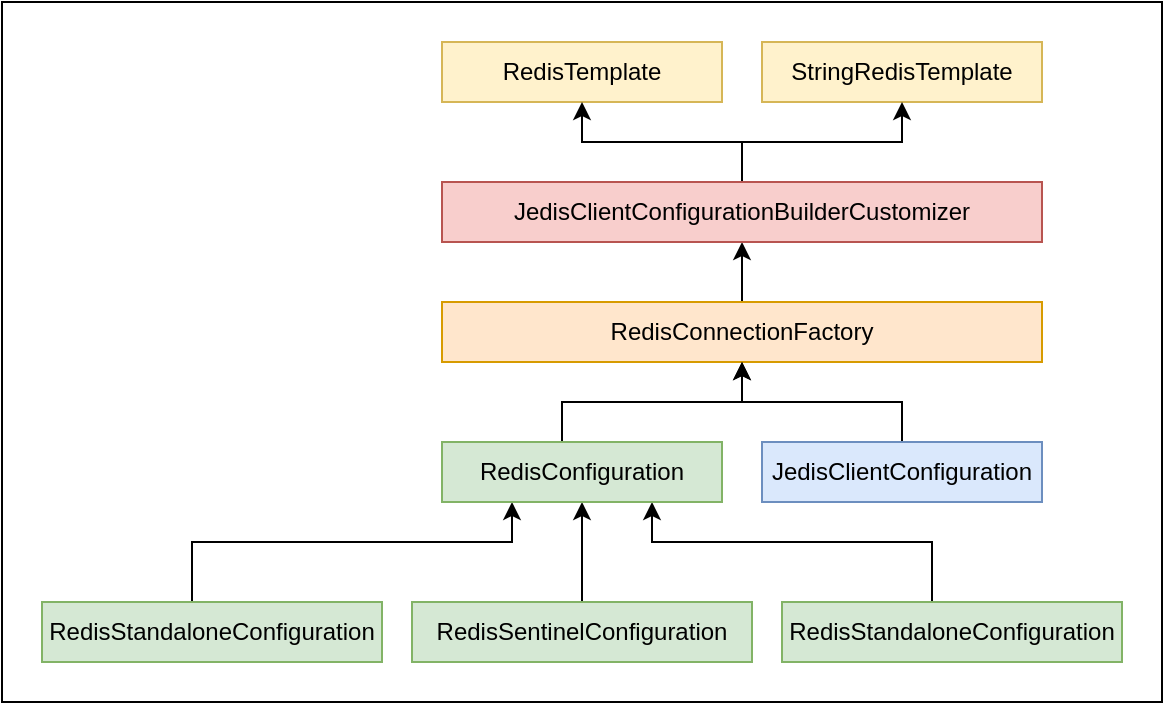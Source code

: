 <mxfile version="15.8.7" type="device"><diagram id="3PHWTu4P1gTgfqJa48h-" name="Page-1"><mxGraphModel dx="904" dy="680" grid="1" gridSize="10" guides="1" tooltips="1" connect="1" arrows="1" fold="1" page="1" pageScale="1" pageWidth="850" pageHeight="1100" math="0" shadow="0"><root><mxCell id="0"/><mxCell id="1" parent="0"/><mxCell id="OhhjYWsfvjis9n-DCeXk-32" value="" style="rounded=0;whiteSpace=wrap;html=1;" vertex="1" parent="1"><mxGeometry x="40" y="130" width="580" height="350" as="geometry"/></mxCell><mxCell id="OhhjYWsfvjis9n-DCeXk-1" value="RedisTemplate" style="rounded=0;whiteSpace=wrap;html=1;fillColor=#fff2cc;strokeColor=#d6b656;" vertex="1" parent="1"><mxGeometry x="260" y="150" width="140" height="30" as="geometry"/></mxCell><mxCell id="OhhjYWsfvjis9n-DCeXk-2" value="StringRedisTemplate" style="rounded=0;whiteSpace=wrap;html=1;fillColor=#fff2cc;strokeColor=#d6b656;" vertex="1" parent="1"><mxGeometry x="420" y="150" width="140" height="30" as="geometry"/></mxCell><mxCell id="OhhjYWsfvjis9n-DCeXk-24" value="" style="edgeStyle=orthogonalEdgeStyle;rounded=0;orthogonalLoop=1;jettySize=auto;html=1;" edge="1" parent="1" source="OhhjYWsfvjis9n-DCeXk-3" target="OhhjYWsfvjis9n-DCeXk-10"><mxGeometry relative="1" as="geometry"/></mxCell><mxCell id="OhhjYWsfvjis9n-DCeXk-3" value="RedisConnectionFactory" style="rounded=0;whiteSpace=wrap;html=1;fillColor=#ffe6cc;strokeColor=#d79b00;" vertex="1" parent="1"><mxGeometry x="260" y="280" width="300" height="30" as="geometry"/></mxCell><mxCell id="OhhjYWsfvjis9n-DCeXk-30" style="edgeStyle=orthogonalEdgeStyle;rounded=0;orthogonalLoop=1;jettySize=auto;html=1;" edge="1" parent="1" source="OhhjYWsfvjis9n-DCeXk-10" target="OhhjYWsfvjis9n-DCeXk-2"><mxGeometry relative="1" as="geometry"/></mxCell><mxCell id="OhhjYWsfvjis9n-DCeXk-31" style="edgeStyle=orthogonalEdgeStyle;rounded=0;orthogonalLoop=1;jettySize=auto;html=1;entryX=0.5;entryY=1;entryDx=0;entryDy=0;" edge="1" parent="1" source="OhhjYWsfvjis9n-DCeXk-10" target="OhhjYWsfvjis9n-DCeXk-1"><mxGeometry relative="1" as="geometry"/></mxCell><mxCell id="OhhjYWsfvjis9n-DCeXk-10" value="JedisClientConfigurationBuilderCustomizer" style="rounded=0;whiteSpace=wrap;html=1;fillColor=#f8cecc;strokeColor=#b85450;" vertex="1" parent="1"><mxGeometry x="260" y="220" width="300" height="30" as="geometry"/></mxCell><mxCell id="OhhjYWsfvjis9n-DCeXk-23" style="edgeStyle=orthogonalEdgeStyle;rounded=0;orthogonalLoop=1;jettySize=auto;html=1;entryX=0.5;entryY=1;entryDx=0;entryDy=0;" edge="1" parent="1" source="OhhjYWsfvjis9n-DCeXk-11" target="OhhjYWsfvjis9n-DCeXk-3"><mxGeometry relative="1" as="geometry"><Array as="points"><mxPoint x="490" y="330"/><mxPoint x="410" y="330"/></Array></mxGeometry></mxCell><mxCell id="OhhjYWsfvjis9n-DCeXk-11" value="JedisClientConfiguration" style="rounded=0;whiteSpace=wrap;html=1;fillColor=#dae8fc;strokeColor=#6c8ebf;" vertex="1" parent="1"><mxGeometry x="420" y="350" width="140" height="30" as="geometry"/></mxCell><mxCell id="OhhjYWsfvjis9n-DCeXk-29" style="edgeStyle=orthogonalEdgeStyle;rounded=0;orthogonalLoop=1;jettySize=auto;html=1;entryX=0.5;entryY=1;entryDx=0;entryDy=0;" edge="1" parent="1" source="OhhjYWsfvjis9n-DCeXk-13" target="OhhjYWsfvjis9n-DCeXk-16"><mxGeometry relative="1" as="geometry"/></mxCell><mxCell id="OhhjYWsfvjis9n-DCeXk-13" value="RedisSentinelConfiguration" style="rounded=0;whiteSpace=wrap;html=1;fillColor=#d5e8d4;strokeColor=#82b366;" vertex="1" parent="1"><mxGeometry x="245" y="430" width="170" height="30" as="geometry"/></mxCell><mxCell id="OhhjYWsfvjis9n-DCeXk-26" style="edgeStyle=orthogonalEdgeStyle;rounded=0;orthogonalLoop=1;jettySize=auto;html=1;entryX=0.25;entryY=1;entryDx=0;entryDy=0;" edge="1" parent="1" source="OhhjYWsfvjis9n-DCeXk-14" target="OhhjYWsfvjis9n-DCeXk-16"><mxGeometry relative="1" as="geometry"><Array as="points"><mxPoint x="135" y="400"/><mxPoint x="295" y="400"/></Array></mxGeometry></mxCell><mxCell id="OhhjYWsfvjis9n-DCeXk-14" value="RedisStandaloneConfiguration" style="rounded=0;whiteSpace=wrap;html=1;fillColor=#d5e8d4;strokeColor=#82b366;" vertex="1" parent="1"><mxGeometry x="60" y="430" width="170" height="30" as="geometry"/></mxCell><mxCell id="OhhjYWsfvjis9n-DCeXk-28" style="edgeStyle=orthogonalEdgeStyle;rounded=0;orthogonalLoop=1;jettySize=auto;html=1;entryX=0.75;entryY=1;entryDx=0;entryDy=0;" edge="1" parent="1" source="OhhjYWsfvjis9n-DCeXk-15" target="OhhjYWsfvjis9n-DCeXk-16"><mxGeometry relative="1" as="geometry"><Array as="points"><mxPoint x="505" y="400"/><mxPoint x="365" y="400"/></Array></mxGeometry></mxCell><mxCell id="OhhjYWsfvjis9n-DCeXk-15" value="RedisStandaloneConfiguration" style="rounded=0;whiteSpace=wrap;html=1;fillColor=#d5e8d4;strokeColor=#82b366;" vertex="1" parent="1"><mxGeometry x="430" y="430" width="170" height="30" as="geometry"/></mxCell><mxCell id="OhhjYWsfvjis9n-DCeXk-22" style="edgeStyle=orthogonalEdgeStyle;rounded=0;orthogonalLoop=1;jettySize=auto;html=1;" edge="1" parent="1" source="OhhjYWsfvjis9n-DCeXk-16"><mxGeometry relative="1" as="geometry"><mxPoint x="410" y="310" as="targetPoint"/><Array as="points"><mxPoint x="320" y="330"/><mxPoint x="410" y="330"/><mxPoint x="410" y="310"/></Array></mxGeometry></mxCell><mxCell id="OhhjYWsfvjis9n-DCeXk-16" value="RedisConfiguration" style="rounded=0;whiteSpace=wrap;html=1;fillColor=#d5e8d4;strokeColor=#82b366;" vertex="1" parent="1"><mxGeometry x="260" y="350" width="140" height="30" as="geometry"/></mxCell></root></mxGraphModel></diagram></mxfile>